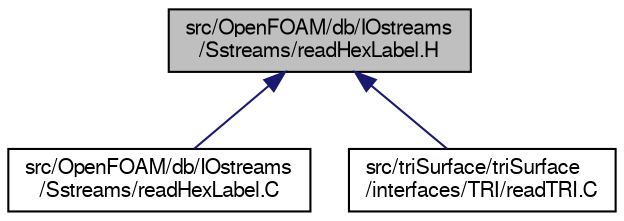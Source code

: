 digraph "src/OpenFOAM/db/IOstreams/Sstreams/readHexLabel.H"
{
  bgcolor="transparent";
  edge [fontname="FreeSans",fontsize="10",labelfontname="FreeSans",labelfontsize="10"];
  node [fontname="FreeSans",fontsize="10",shape=record];
  Node57 [label="src/OpenFOAM/db/IOstreams\l/Sstreams/readHexLabel.H",height=0.2,width=0.4,color="black", fillcolor="grey75", style="filled", fontcolor="black"];
  Node57 -> Node58 [dir="back",color="midnightblue",fontsize="10",style="solid",fontname="FreeSans"];
  Node58 [label="src/OpenFOAM/db/IOstreams\l/Sstreams/readHexLabel.C",height=0.2,width=0.4,color="black",URL="$a09200.html",tooltip="Read a non-delimited hex label. "];
  Node57 -> Node59 [dir="back",color="midnightblue",fontsize="10",style="solid",fontname="FreeSans"];
  Node59 [label="src/triSurface/triSurface\l/interfaces/TRI/readTRI.C",height=0.2,width=0.4,color="black",URL="$a16991.html",tooltip="TRI (triangle) file reader. Comes out of e.g. AC3D. lines are 9 floats (3 points, each 3 floats) foll..."];
}
